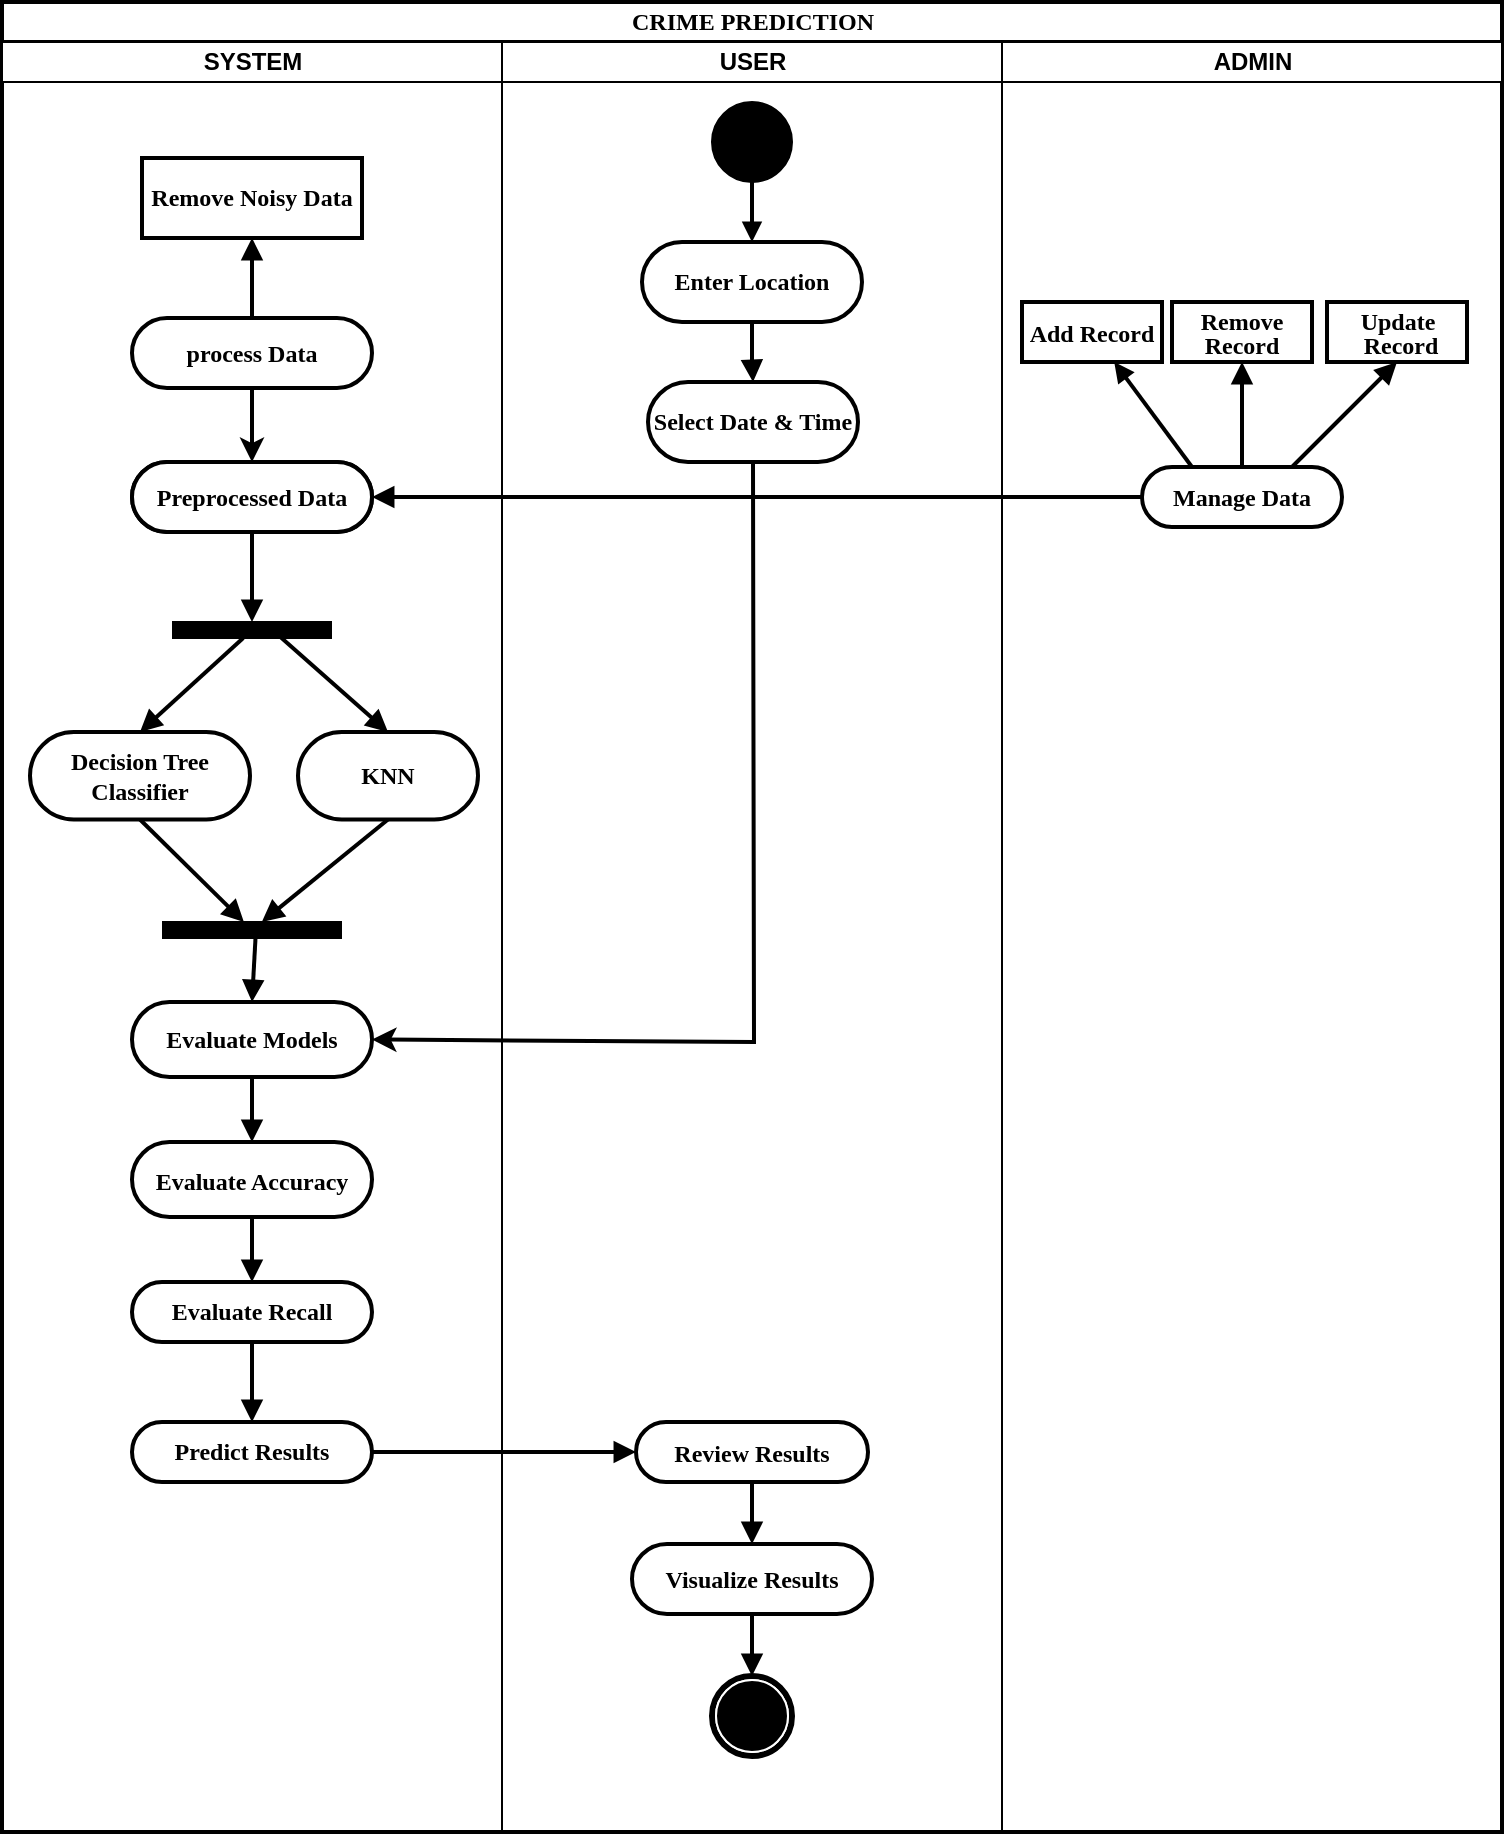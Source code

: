 <mxfile version="23.1.5" type="github">
  <diagram name="Page-1" id="0783ab3e-0a74-02c8-0abd-f7b4e66b4bec">
    <mxGraphModel dx="1050" dy="522" grid="0" gridSize="10" guides="1" tooltips="1" connect="1" arrows="1" fold="1" page="1" pageScale="1" pageWidth="850" pageHeight="1100" background="none" math="0" shadow="0">
      <root>
        <mxCell id="0" />
        <mxCell id="1" parent="0" />
        <mxCell id="1c1d494c118603dd-1" value="CRIME PREDICTION" style="swimlane;html=1;childLayout=stackLayout;startSize=20;rounded=0;shadow=0;comic=0;labelBackgroundColor=none;strokeWidth=2;fontFamily=Verdana;fontSize=12;align=center;" parent="1" vertex="1">
          <mxGeometry x="58" y="89" width="750" height="915" as="geometry" />
        </mxCell>
        <mxCell id="dORW5uX9s8ZQwOZAvuOx-1" value="" style="endArrow=block;html=1;rounded=0;hachureGap=4;fontFamily=Architects Daughter;fontSource=https%3A%2F%2Ffonts.googleapis.com%2Fcss%3Ffamily%3DArchitects%2BDaughter;fontSize=16;exitX=0;exitY=0.5;exitDx=0;exitDy=0;entryX=1;entryY=0.5;entryDx=0;entryDy=0;strokeWidth=2;endFill=1;" parent="1c1d494c118603dd-1" source="1c1d494c118603dd-5" target="1c1d494c118603dd-7" edge="1">
          <mxGeometry width="50" height="50" relative="1" as="geometry">
            <mxPoint x="290" y="310" as="sourcePoint" />
            <mxPoint x="340" y="260" as="targetPoint" />
          </mxGeometry>
        </mxCell>
        <mxCell id="1c1d494c118603dd-2" value="SYSTEM" style="swimlane;html=1;startSize=20;" parent="1c1d494c118603dd-1" vertex="1">
          <mxGeometry y="20" width="250" height="895" as="geometry" />
        </mxCell>
        <mxCell id="1c1d494c118603dd-7" value="&lt;b&gt;Preprocessed Data&lt;/b&gt;" style="rounded=1;whiteSpace=wrap;html=1;shadow=0;comic=0;labelBackgroundColor=none;strokeWidth=2;fontFamily=Verdana;fontSize=12;align=center;arcSize=50;" parent="1c1d494c118603dd-2" vertex="1">
          <mxGeometry x="65" y="210" width="120" height="35" as="geometry" />
        </mxCell>
        <mxCell id="1c1d494c118603dd-14" value="&lt;b&gt;Remove Noisy Data&lt;/b&gt;" style="rounded=0;whiteSpace=wrap;html=1;shadow=0;comic=0;labelBackgroundColor=none;strokeWidth=2;fontFamily=Verdana;fontSize=12;align=center;arcSize=50;" parent="1c1d494c118603dd-2" vertex="1">
          <mxGeometry x="70" y="58" width="110" height="40" as="geometry" />
        </mxCell>
        <mxCell id="dORW5uX9s8ZQwOZAvuOx-5" value="" style="edgeStyle=orthogonalEdgeStyle;rounded=0;hachureGap=4;orthogonalLoop=1;jettySize=auto;html=1;fontFamily=Architects Daughter;fontSource=https%3A%2F%2Ffonts.googleapis.com%2Fcss%3Ffamily%3DArchitects%2BDaughter;fontSize=16;endArrow=block;endFill=1;strokeWidth=2;exitX=0.5;exitY=1;exitDx=0;exitDy=0;" parent="1c1d494c118603dd-2" source="1c1d494c118603dd-7" edge="1">
          <mxGeometry relative="1" as="geometry">
            <mxPoint x="125" y="327.5" as="sourcePoint" />
            <mxPoint x="125" y="290" as="targetPoint" />
          </mxGeometry>
        </mxCell>
        <mxCell id="dORW5uX9s8ZQwOZAvuOx-4" value="&lt;b&gt;Decision Tree Classifier&lt;/b&gt;" style="whiteSpace=wrap;html=1;fontFamily=Verdana;rounded=1;shadow=0;comic=0;labelBackgroundColor=none;strokeWidth=2;arcSize=50;" parent="1c1d494c118603dd-2" vertex="1">
          <mxGeometry x="14" y="345" width="110" height="43.75" as="geometry" />
        </mxCell>
        <mxCell id="dORW5uX9s8ZQwOZAvuOx-122" value="&lt;b&gt;KNN&lt;/b&gt;" style="whiteSpace=wrap;html=1;fontFamily=Verdana;rounded=1;shadow=0;comic=0;labelBackgroundColor=none;strokeWidth=2;arcSize=50;" parent="1c1d494c118603dd-2" vertex="1">
          <mxGeometry x="148" y="345" width="90" height="43.75" as="geometry" />
        </mxCell>
        <mxCell id="dORW5uX9s8ZQwOZAvuOx-126" value="" style="line;strokeWidth=9;fillColor=none;align=left;verticalAlign=middle;spacingTop=-1;spacingLeft=3;spacingRight=3;rotatable=0;labelPosition=right;points=[];portConstraint=eastwest;strokeColor=inherit;hachureGap=4;fontFamily=Architects Daughter;fontSource=https%3A%2F%2Ffonts.googleapis.com%2Fcss%3Ffamily%3DArchitects%2BDaughter;fontSize=20;" parent="1c1d494c118603dd-2" vertex="1">
          <mxGeometry x="85" y="290" width="80" height="8" as="geometry" />
        </mxCell>
        <mxCell id="dORW5uX9s8ZQwOZAvuOx-129" value="" style="endArrow=block;html=1;rounded=0;hachureGap=4;fontFamily=Architects Daughter;fontSource=https%3A%2F%2Ffonts.googleapis.com%2Fcss%3Ffamily%3DArchitects%2BDaughter;fontSize=16;entryX=0.5;entryY=0;entryDx=0;entryDy=0;strokeWidth=2;endFill=1;" parent="1c1d494c118603dd-2" source="dORW5uX9s8ZQwOZAvuOx-126" target="dORW5uX9s8ZQwOZAvuOx-4" edge="1">
          <mxGeometry width="50" height="50" relative="1" as="geometry">
            <mxPoint x="440" y="400" as="sourcePoint" />
            <mxPoint x="490" y="350" as="targetPoint" />
          </mxGeometry>
        </mxCell>
        <mxCell id="dORW5uX9s8ZQwOZAvuOx-130" value="" style="endArrow=block;html=1;rounded=0;hachureGap=4;fontFamily=Architects Daughter;fontSource=https%3A%2F%2Ffonts.googleapis.com%2Fcss%3Ffamily%3DArchitects%2BDaughter;fontSize=16;exitX=0.667;exitY=0.85;exitDx=0;exitDy=0;exitPerimeter=0;entryX=0.5;entryY=0;entryDx=0;entryDy=0;strokeWidth=2;endFill=1;" parent="1c1d494c118603dd-2" source="dORW5uX9s8ZQwOZAvuOx-126" target="dORW5uX9s8ZQwOZAvuOx-122" edge="1">
          <mxGeometry width="50" height="50" relative="1" as="geometry">
            <mxPoint x="440" y="400" as="sourcePoint" />
            <mxPoint x="490" y="350" as="targetPoint" />
          </mxGeometry>
        </mxCell>
        <mxCell id="dORW5uX9s8ZQwOZAvuOx-133" value="" style="line;strokeWidth=9;fillColor=none;align=left;verticalAlign=middle;spacingTop=-1;spacingLeft=3;spacingRight=3;rotatable=0;labelPosition=right;points=[];portConstraint=eastwest;strokeColor=inherit;hachureGap=4;fontFamily=Architects Daughter;fontSource=https%3A%2F%2Ffonts.googleapis.com%2Fcss%3Ffamily%3DArchitects%2BDaughter;fontSize=20;" parent="1c1d494c118603dd-2" vertex="1">
          <mxGeometry x="80" y="440" width="90" height="8" as="geometry" />
        </mxCell>
        <mxCell id="dORW5uX9s8ZQwOZAvuOx-135" value="" style="endArrow=block;html=1;rounded=0;hachureGap=4;fontFamily=Architects Daughter;fontSource=https%3A%2F%2Ffonts.googleapis.com%2Fcss%3Ffamily%3DArchitects%2BDaughter;fontSize=16;exitX=0.5;exitY=1;exitDx=0;exitDy=0;strokeWidth=2;endFill=1;" parent="1c1d494c118603dd-2" source="dORW5uX9s8ZQwOZAvuOx-4" target="dORW5uX9s8ZQwOZAvuOx-133" edge="1">
          <mxGeometry width="50" height="50" relative="1" as="geometry">
            <mxPoint x="160" y="370" as="sourcePoint" />
            <mxPoint x="210" y="320" as="targetPoint" />
          </mxGeometry>
        </mxCell>
        <mxCell id="dORW5uX9s8ZQwOZAvuOx-136" value="" style="endArrow=block;html=1;rounded=0;hachureGap=4;fontFamily=Architects Daughter;fontSource=https%3A%2F%2Ffonts.googleapis.com%2Fcss%3Ffamily%3DArchitects%2BDaughter;fontSize=16;exitX=0.5;exitY=1;exitDx=0;exitDy=0;strokeWidth=2;endFill=1;" parent="1c1d494c118603dd-2" source="dORW5uX9s8ZQwOZAvuOx-122" target="dORW5uX9s8ZQwOZAvuOx-133" edge="1">
          <mxGeometry width="50" height="50" relative="1" as="geometry">
            <mxPoint x="160" y="370" as="sourcePoint" />
            <mxPoint x="210" y="320" as="targetPoint" />
          </mxGeometry>
        </mxCell>
        <mxCell id="dORW5uX9s8ZQwOZAvuOx-140" value="" style="edgeStyle=orthogonalEdgeStyle;rounded=0;hachureGap=4;orthogonalLoop=1;jettySize=auto;html=1;fontFamily=Architects Daughter;fontSource=https%3A%2F%2Ffonts.googleapis.com%2Fcss%3Ffamily%3DArchitects%2BDaughter;fontSize=16;strokeWidth=2;endArrow=block;endFill=1;" parent="1c1d494c118603dd-2" source="dORW5uX9s8ZQwOZAvuOx-137" target="dORW5uX9s8ZQwOZAvuOx-139" edge="1">
          <mxGeometry relative="1" as="geometry" />
        </mxCell>
        <mxCell id="dORW5uX9s8ZQwOZAvuOx-137" value="&lt;b&gt;Evaluate Models&lt;/b&gt;" style="whiteSpace=wrap;html=1;fontFamily=Verdana;rounded=1;shadow=0;comic=0;labelBackgroundColor=none;strokeWidth=2;arcSize=50;" parent="1c1d494c118603dd-2" vertex="1">
          <mxGeometry x="65" y="480" width="120" height="37.5" as="geometry" />
        </mxCell>
        <mxCell id="dORW5uX9s8ZQwOZAvuOx-138" value="" style="endArrow=block;html=1;rounded=0;hachureGap=4;fontFamily=Architects Daughter;fontSource=https%3A%2F%2Ffonts.googleapis.com%2Fcss%3Ffamily%3DArchitects%2BDaughter;fontSize=16;exitX=0.52;exitY=0.9;exitDx=0;exitDy=0;exitPerimeter=0;entryX=0.5;entryY=0;entryDx=0;entryDy=0;strokeWidth=2;endFill=1;" parent="1c1d494c118603dd-2" source="dORW5uX9s8ZQwOZAvuOx-133" target="dORW5uX9s8ZQwOZAvuOx-137" edge="1">
          <mxGeometry width="50" height="50" relative="1" as="geometry">
            <mxPoint x="160" y="370" as="sourcePoint" />
            <mxPoint x="210" y="320" as="targetPoint" />
          </mxGeometry>
        </mxCell>
        <mxCell id="dORW5uX9s8ZQwOZAvuOx-142" value="" style="edgeStyle=orthogonalEdgeStyle;rounded=0;hachureGap=4;orthogonalLoop=1;jettySize=auto;html=1;fontFamily=Architects Daughter;fontSource=https%3A%2F%2Ffonts.googleapis.com%2Fcss%3Ffamily%3DArchitects%2BDaughter;fontSize=16;strokeWidth=2;endArrow=block;endFill=1;" parent="1c1d494c118603dd-2" source="dORW5uX9s8ZQwOZAvuOx-139" target="dORW5uX9s8ZQwOZAvuOx-141" edge="1">
          <mxGeometry relative="1" as="geometry" />
        </mxCell>
        <mxCell id="dORW5uX9s8ZQwOZAvuOx-139" value="&lt;p style=&quot;line-height: 100%;&quot;&gt;&lt;b&gt;Evaluate Accuracy&lt;/b&gt;&lt;/p&gt;" style="whiteSpace=wrap;html=1;fontFamily=Verdana;rounded=1;shadow=0;comic=0;labelBackgroundColor=none;strokeWidth=2;arcSize=50;" parent="1c1d494c118603dd-2" vertex="1">
          <mxGeometry x="65" y="550" width="120" height="37.5" as="geometry" />
        </mxCell>
        <mxCell id="dORW5uX9s8ZQwOZAvuOx-144" value="" style="edgeStyle=orthogonalEdgeStyle;rounded=0;hachureGap=4;orthogonalLoop=1;jettySize=auto;html=1;fontFamily=Architects Daughter;fontSource=https%3A%2F%2Ffonts.googleapis.com%2Fcss%3Ffamily%3DArchitects%2BDaughter;fontSize=16;strokeWidth=2;endArrow=block;endFill=1;" parent="1c1d494c118603dd-2" source="dORW5uX9s8ZQwOZAvuOx-141" target="dORW5uX9s8ZQwOZAvuOx-143" edge="1">
          <mxGeometry relative="1" as="geometry" />
        </mxCell>
        <mxCell id="dORW5uX9s8ZQwOZAvuOx-141" value="&lt;b&gt;Evaluate Recall&lt;/b&gt;" style="whiteSpace=wrap;html=1;fontFamily=Verdana;rounded=1;shadow=0;comic=0;labelBackgroundColor=none;strokeWidth=2;arcSize=50;" parent="1c1d494c118603dd-2" vertex="1">
          <mxGeometry x="65" y="620" width="120" height="30" as="geometry" />
        </mxCell>
        <mxCell id="dORW5uX9s8ZQwOZAvuOx-143" value="&lt;b&gt;Predict Results&lt;/b&gt;" style="whiteSpace=wrap;html=1;fontFamily=Verdana;rounded=1;shadow=0;comic=0;labelBackgroundColor=none;strokeWidth=2;arcSize=50;" parent="1c1d494c118603dd-2" vertex="1">
          <mxGeometry x="65" y="690" width="120" height="30" as="geometry" />
        </mxCell>
        <mxCell id="YqDPykinQa-HQpyX3fi_-9" value="" style="edgeStyle=orthogonalEdgeStyle;rounded=0;hachureGap=4;orthogonalLoop=1;jettySize=auto;html=1;strokeWidth=2;endArrow=block;endFill=1;" parent="1c1d494c118603dd-2" source="YqDPykinQa-HQpyX3fi_-8" target="1c1d494c118603dd-14" edge="1">
          <mxGeometry relative="1" as="geometry" />
        </mxCell>
        <mxCell id="YqDPykinQa-HQpyX3fi_-8" value="&lt;b&gt;process Data&lt;/b&gt;" style="rounded=1;whiteSpace=wrap;html=1;shadow=0;comic=0;labelBackgroundColor=none;strokeWidth=2;fontFamily=Verdana;fontSize=12;align=center;arcSize=50;" parent="1c1d494c118603dd-2" vertex="1">
          <mxGeometry x="65" y="138" width="120" height="35" as="geometry" />
        </mxCell>
        <mxCell id="1c1d494c118603dd-3" value="USER" style="swimlane;html=1;startSize=20;" parent="1c1d494c118603dd-1" vertex="1">
          <mxGeometry x="250" y="20" width="250" height="895" as="geometry" />
        </mxCell>
        <mxCell id="dORW5uX9s8ZQwOZAvuOx-148" value="" style="edgeStyle=orthogonalEdgeStyle;rounded=0;hachureGap=4;orthogonalLoop=1;jettySize=auto;html=1;fontFamily=Architects Daughter;fontSource=https%3A%2F%2Ffonts.googleapis.com%2Fcss%3Ffamily%3DArchitects%2BDaughter;fontSize=16;strokeWidth=2;endArrow=block;endFill=1;" parent="1c1d494c118603dd-3" source="1c1d494c118603dd-11" target="dORW5uX9s8ZQwOZAvuOx-147" edge="1">
          <mxGeometry relative="1" as="geometry" />
        </mxCell>
        <mxCell id="1c1d494c118603dd-11" value="&lt;p style=&quot;line-height: 100%;&quot;&gt;&lt;b&gt;Review Results&lt;/b&gt;&lt;/p&gt;" style="rounded=1;whiteSpace=wrap;html=1;shadow=0;comic=0;labelBackgroundColor=none;strokeWidth=2;fontFamily=Verdana;fontSize=12;align=center;arcSize=50;" parent="1c1d494c118603dd-3" vertex="1">
          <mxGeometry x="67" y="690" width="116" height="30" as="geometry" />
        </mxCell>
        <mxCell id="60571a20871a0731-4" value="" style="ellipse;whiteSpace=wrap;html=1;rounded=0;shadow=0;comic=0;labelBackgroundColor=none;strokeWidth=1;fillColor=#000000;fontFamily=Verdana;fontSize=12;align=center;" parent="1c1d494c118603dd-3" vertex="1">
          <mxGeometry x="105" y="30" width="40" height="40" as="geometry" />
        </mxCell>
        <mxCell id="8NXKun-SqI54kmc6CJvH-4" value="" style="edgeStyle=orthogonalEdgeStyle;rounded=0;hachureGap=4;orthogonalLoop=1;jettySize=auto;html=1;fontFamily=Architects Daughter;fontSource=https%3A%2F%2Ffonts.googleapis.com%2Fcss%3Ffamily%3DArchitects%2BDaughter;fontSize=16;strokeWidth=2;endArrow=block;endFill=1;" parent="1c1d494c118603dd-3" source="60571a20871a0731-8" target="8NXKun-SqI54kmc6CJvH-2" edge="1">
          <mxGeometry relative="1" as="geometry" />
        </mxCell>
        <mxCell id="60571a20871a0731-8" value="&lt;b&gt;Enter Location&lt;/b&gt;" style="rounded=1;whiteSpace=wrap;html=1;shadow=0;comic=0;labelBackgroundColor=none;strokeWidth=2;fontFamily=Verdana;fontSize=12;align=center;arcSize=50;" parent="1c1d494c118603dd-3" vertex="1">
          <mxGeometry x="70" y="100" width="110" height="40" as="geometry" />
        </mxCell>
        <mxCell id="1c1d494c118603dd-27" style="edgeStyle=orthogonalEdgeStyle;rounded=0;html=1;labelBackgroundColor=none;startArrow=none;startFill=0;startSize=5;endArrow=block;endFill=1;endSize=5;jettySize=auto;orthogonalLoop=1;strokeWidth=2;fontFamily=Verdana;fontSize=12" parent="1c1d494c118603dd-3" source="60571a20871a0731-4" target="60571a20871a0731-8" edge="1">
          <mxGeometry relative="1" as="geometry" />
        </mxCell>
        <mxCell id="8NXKun-SqI54kmc6CJvH-2" value="&lt;font style=&quot;font-size: 12px;&quot;&gt;&lt;b style=&quot;&quot;&gt;Select Date &amp;amp; Time&lt;/b&gt;&lt;/font&gt;" style="rounded=1;whiteSpace=wrap;html=1;shadow=0;comic=0;labelBackgroundColor=none;strokeWidth=2;fontFamily=Verdana;fontSize=12;align=center;arcSize=50;" parent="1c1d494c118603dd-3" vertex="1">
          <mxGeometry x="73" y="170" width="105" height="40" as="geometry" />
        </mxCell>
        <mxCell id="dORW5uX9s8ZQwOZAvuOx-149" value="" style="edgeStyle=orthogonalEdgeStyle;rounded=0;hachureGap=4;orthogonalLoop=1;jettySize=auto;html=1;fontFamily=Architects Daughter;fontSource=https%3A%2F%2Ffonts.googleapis.com%2Fcss%3Ffamily%3DArchitects%2BDaughter;fontSize=16;strokeWidth=2;endArrow=block;endFill=1;" parent="1c1d494c118603dd-3" source="dORW5uX9s8ZQwOZAvuOx-147" target="60571a20871a0731-5" edge="1">
          <mxGeometry relative="1" as="geometry" />
        </mxCell>
        <mxCell id="dORW5uX9s8ZQwOZAvuOx-147" value="&lt;b&gt;Visualize Results&lt;/b&gt;" style="whiteSpace=wrap;html=1;fontFamily=Verdana;rounded=1;shadow=0;comic=0;labelBackgroundColor=none;strokeWidth=2;arcSize=50;" parent="1c1d494c118603dd-3" vertex="1">
          <mxGeometry x="65" y="751" width="120" height="35" as="geometry" />
        </mxCell>
        <mxCell id="60571a20871a0731-5" value="" style="shape=mxgraph.bpmn.shape;html=1;verticalLabelPosition=bottom;labelBackgroundColor=#ffffff;verticalAlign=top;perimeter=ellipsePerimeter;outline=end;symbol=terminate;rounded=0;shadow=0;comic=0;strokeWidth=1;fontFamily=Verdana;fontSize=12;align=center;" parent="1c1d494c118603dd-3" vertex="1">
          <mxGeometry x="105" y="817" width="40" height="40" as="geometry" />
        </mxCell>
        <mxCell id="1c1d494c118603dd-4" value="ADMIN" style="swimlane;html=1;startSize=20;" parent="1c1d494c118603dd-1" vertex="1">
          <mxGeometry x="500" y="20" width="250" height="895" as="geometry" />
        </mxCell>
        <mxCell id="1c1d494c118603dd-33" style="rounded=0;html=1;labelBackgroundColor=none;startArrow=none;startFill=0;startSize=5;endArrow=block;endFill=1;endSize=5;jettySize=auto;orthogonalLoop=1;strokeWidth=2;fontFamily=Verdana;fontSize=12;exitX=0.25;exitY=0;exitDx=0;exitDy=0;" parent="1c1d494c118603dd-4" source="1c1d494c118603dd-5" target="1c1d494c118603dd-9" edge="1">
          <mxGeometry relative="1" as="geometry" />
        </mxCell>
        <mxCell id="1c1d494c118603dd-5" value="&lt;b&gt;Manage Data&lt;/b&gt;" style="rounded=1;whiteSpace=wrap;html=1;shadow=0;comic=0;labelBackgroundColor=none;strokeWidth=2;fontFamily=Verdana;fontSize=12;align=center;arcSize=50;" parent="1c1d494c118603dd-4" vertex="1">
          <mxGeometry x="70" y="212.5" width="100" height="30" as="geometry" />
        </mxCell>
        <mxCell id="1c1d494c118603dd-9" value="&lt;p style=&quot;line-height: 100%;&quot;&gt;&lt;b&gt;Add Record&lt;/b&gt;&lt;/p&gt;" style="rounded=0;whiteSpace=wrap;html=1;shadow=0;comic=0;labelBackgroundColor=none;strokeWidth=2;fontFamily=Verdana;fontSize=12;align=center;arcSize=50;" parent="1c1d494c118603dd-4" vertex="1">
          <mxGeometry x="10" y="130" width="70" height="30" as="geometry" />
        </mxCell>
        <mxCell id="8NXKun-SqI54kmc6CJvH-6" value="&lt;p style=&quot;line-height: 100%;&quot;&gt;&lt;b&gt;Remove Record&lt;/b&gt;&lt;/p&gt;" style="rounded=0;whiteSpace=wrap;html=1;shadow=0;comic=0;labelBackgroundColor=none;strokeWidth=2;fontFamily=Verdana;fontSize=12;align=center;arcSize=50;" parent="1c1d494c118603dd-4" vertex="1">
          <mxGeometry x="85" y="130" width="70" height="30" as="geometry" />
        </mxCell>
        <mxCell id="8NXKun-SqI54kmc6CJvH-8" value="" style="endArrow=block;html=1;rounded=0;hachureGap=4;fontFamily=Architects Daughter;fontSource=https%3A%2F%2Ffonts.googleapis.com%2Fcss%3Ffamily%3DArchitects%2BDaughter;fontSize=16;exitX=0.5;exitY=0;exitDx=0;exitDy=0;entryX=0.5;entryY=1;entryDx=0;entryDy=0;strokeWidth=2;endFill=1;" parent="1c1d494c118603dd-4" source="1c1d494c118603dd-5" target="8NXKun-SqI54kmc6CJvH-6" edge="1">
          <mxGeometry width="50" height="50" relative="1" as="geometry">
            <mxPoint x="-160" y="320" as="sourcePoint" />
            <mxPoint x="-110" y="270" as="targetPoint" />
          </mxGeometry>
        </mxCell>
        <mxCell id="dORW5uX9s8ZQwOZAvuOx-118" value="&lt;p style=&quot;line-height: 100%;&quot;&gt;&lt;b&gt;Update&lt;br&gt;&amp;nbsp;Record&lt;/b&gt;&lt;/p&gt;" style="rounded=0;whiteSpace=wrap;html=1;shadow=0;comic=0;labelBackgroundColor=none;strokeWidth=2;fontFamily=Verdana;fontSize=12;align=center;arcSize=50;" parent="1c1d494c118603dd-4" vertex="1">
          <mxGeometry x="162.5" y="130" width="70" height="30" as="geometry" />
        </mxCell>
        <mxCell id="dORW5uX9s8ZQwOZAvuOx-121" value="" style="endArrow=block;html=1;rounded=0;hachureGap=4;fontFamily=Architects Daughter;fontSource=https%3A%2F%2Ffonts.googleapis.com%2Fcss%3Ffamily%3DArchitects%2BDaughter;fontSize=16;entryX=0.5;entryY=1;entryDx=0;entryDy=0;exitX=0.75;exitY=0;exitDx=0;exitDy=0;strokeWidth=2;endFill=1;" parent="1c1d494c118603dd-4" source="1c1d494c118603dd-5" target="dORW5uX9s8ZQwOZAvuOx-118" edge="1">
          <mxGeometry width="50" height="50" relative="1" as="geometry">
            <mxPoint x="20" y="290" as="sourcePoint" />
            <mxPoint x="70" y="240" as="targetPoint" />
          </mxGeometry>
        </mxCell>
        <mxCell id="dORW5uX9s8ZQwOZAvuOx-145" value="" style="edgeStyle=orthogonalEdgeStyle;rounded=0;hachureGap=4;orthogonalLoop=1;jettySize=auto;html=1;fontFamily=Architects Daughter;fontSource=https%3A%2F%2Ffonts.googleapis.com%2Fcss%3Ffamily%3DArchitects%2BDaughter;fontSize=16;strokeWidth=2;endArrow=block;endFill=1;" parent="1c1d494c118603dd-1" source="dORW5uX9s8ZQwOZAvuOx-143" target="1c1d494c118603dd-11" edge="1">
          <mxGeometry relative="1" as="geometry" />
        </mxCell>
        <mxCell id="dORW5uX9s8ZQwOZAvuOx-146" value="" style="endArrow=classic;html=1;rounded=0;hachureGap=4;fontFamily=Architects Daughter;fontSource=https%3A%2F%2Ffonts.googleapis.com%2Fcss%3Ffamily%3DArchitects%2BDaughter;fontSize=16;exitX=0.5;exitY=1;exitDx=0;exitDy=0;entryX=1;entryY=0.5;entryDx=0;entryDy=0;strokeWidth=2;" parent="1c1d494c118603dd-1" source="8NXKun-SqI54kmc6CJvH-2" target="dORW5uX9s8ZQwOZAvuOx-137" edge="1">
          <mxGeometry width="50" height="50" relative="1" as="geometry">
            <mxPoint x="230" y="400" as="sourcePoint" />
            <mxPoint x="280" y="350" as="targetPoint" />
            <Array as="points">
              <mxPoint x="376" y="520" />
            </Array>
          </mxGeometry>
        </mxCell>
        <mxCell id="YqDPykinQa-HQpyX3fi_-7" value="&lt;b&gt;Preprocessed Data&lt;/b&gt;" style="rounded=1;whiteSpace=wrap;html=1;shadow=0;comic=0;labelBackgroundColor=none;strokeWidth=2;fontFamily=Verdana;fontSize=12;align=center;arcSize=50;" parent="1" vertex="1">
          <mxGeometry x="123" y="319" width="120" height="35" as="geometry" />
        </mxCell>
        <mxCell id="YqDPykinQa-HQpyX3fi_-10" value="" style="edgeStyle=orthogonalEdgeStyle;rounded=0;hachureGap=4;orthogonalLoop=1;jettySize=auto;html=1;strokeWidth=2;" parent="1" source="YqDPykinQa-HQpyX3fi_-8" target="YqDPykinQa-HQpyX3fi_-7" edge="1">
          <mxGeometry relative="1" as="geometry" />
        </mxCell>
      </root>
    </mxGraphModel>
  </diagram>
</mxfile>
